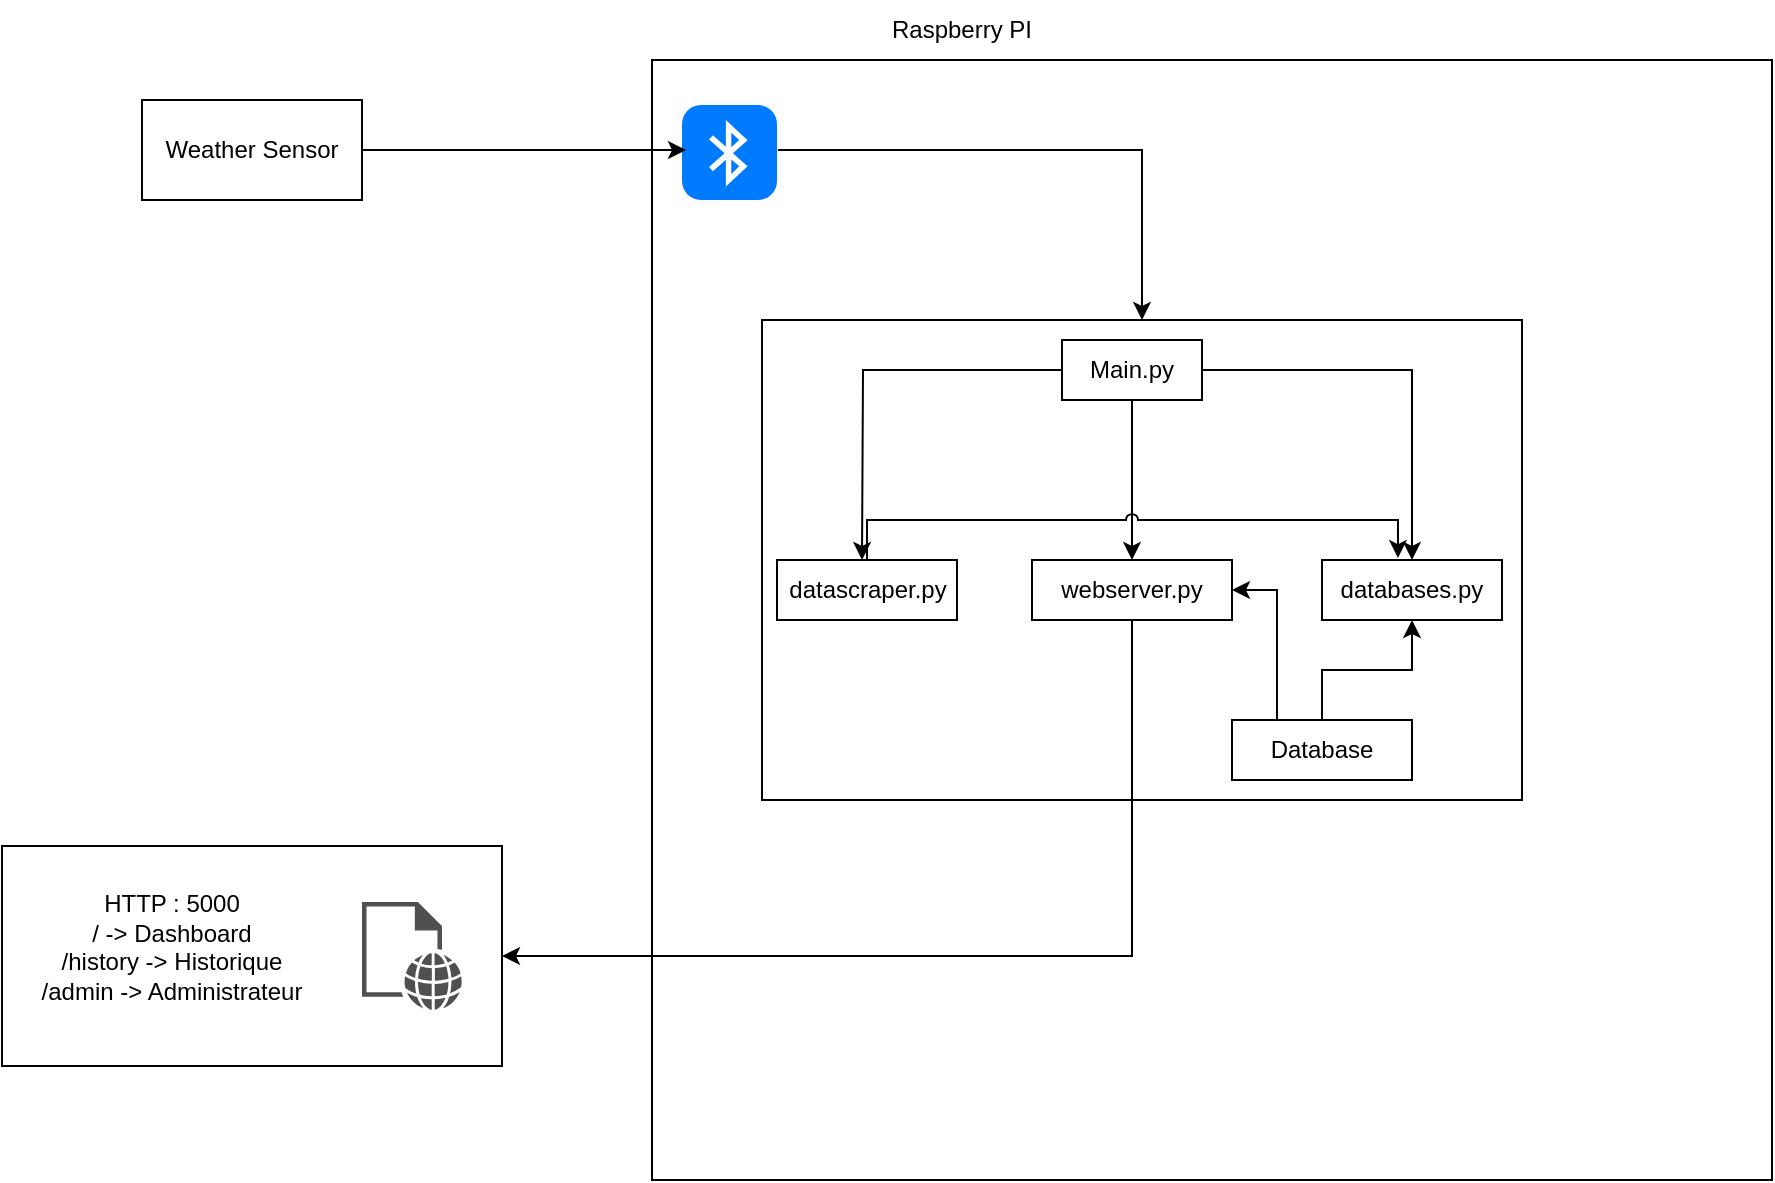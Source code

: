 <mxfile version="24.2.5" type="device">
  <diagram name="Page-1" id="bOhHcY0AFdvho1AANjnX">
    <mxGraphModel dx="1434" dy="854" grid="1" gridSize="10" guides="1" tooltips="1" connect="1" arrows="1" fold="1" page="1" pageScale="1" pageWidth="827" pageHeight="1169" math="0" shadow="0">
      <root>
        <mxCell id="0" />
        <mxCell id="1" parent="0" />
        <mxCell id="runi3Dr_zG13ChNVSIOy-2" value="Weather Sensor" style="html=1;whiteSpace=wrap;" vertex="1" parent="1">
          <mxGeometry x="110" y="130" width="110" height="50" as="geometry" />
        </mxCell>
        <mxCell id="runi3Dr_zG13ChNVSIOy-3" value="" style="whiteSpace=wrap;html=1;aspect=fixed;" vertex="1" parent="1">
          <mxGeometry x="365" y="110" width="560" height="560" as="geometry" />
        </mxCell>
        <mxCell id="runi3Dr_zG13ChNVSIOy-4" value="" style="rounded=0;whiteSpace=wrap;html=1;" vertex="1" parent="1">
          <mxGeometry x="420" y="240" width="380" height="240" as="geometry" />
        </mxCell>
        <mxCell id="runi3Dr_zG13ChNVSIOy-6" value="" style="html=1;strokeWidth=1;shadow=0;dashed=0;shape=mxgraph.ios7.misc.bluetooth;fillColor=#007AFF;strokeColor=none;buttonText=;strokeColor2=#222222;fontColor=#222222;fontSize=8;verticalLabelPosition=bottom;verticalAlign=top;align=center;sketch=0;" vertex="1" parent="1">
          <mxGeometry x="380" y="132.5" width="47.5" height="47.5" as="geometry" />
        </mxCell>
        <mxCell id="runi3Dr_zG13ChNVSIOy-7" value="Raspberry PI" style="text;html=1;align=center;verticalAlign=middle;whiteSpace=wrap;rounded=0;" vertex="1" parent="1">
          <mxGeometry x="470" y="80" width="100" height="30" as="geometry" />
        </mxCell>
        <mxCell id="runi3Dr_zG13ChNVSIOy-25" style="edgeStyle=orthogonalEdgeStyle;rounded=0;orthogonalLoop=1;jettySize=auto;html=1;exitX=0;exitY=0.5;exitDx=0;exitDy=0;" edge="1" parent="1" source="runi3Dr_zG13ChNVSIOy-8">
          <mxGeometry relative="1" as="geometry">
            <mxPoint x="470" y="360" as="targetPoint" />
          </mxGeometry>
        </mxCell>
        <mxCell id="runi3Dr_zG13ChNVSIOy-26" style="edgeStyle=orthogonalEdgeStyle;rounded=0;orthogonalLoop=1;jettySize=auto;html=1;exitX=0.5;exitY=1;exitDx=0;exitDy=0;entryX=0.5;entryY=0;entryDx=0;entryDy=0;" edge="1" parent="1" source="runi3Dr_zG13ChNVSIOy-8" target="runi3Dr_zG13ChNVSIOy-10">
          <mxGeometry relative="1" as="geometry" />
        </mxCell>
        <mxCell id="runi3Dr_zG13ChNVSIOy-27" style="edgeStyle=orthogonalEdgeStyle;rounded=0;orthogonalLoop=1;jettySize=auto;html=1;exitX=1;exitY=0.5;exitDx=0;exitDy=0;entryX=0.5;entryY=0;entryDx=0;entryDy=0;" edge="1" parent="1" source="runi3Dr_zG13ChNVSIOy-8" target="runi3Dr_zG13ChNVSIOy-11">
          <mxGeometry relative="1" as="geometry" />
        </mxCell>
        <mxCell id="runi3Dr_zG13ChNVSIOy-8" value="Main.py" style="rounded=0;whiteSpace=wrap;html=1;" vertex="1" parent="1">
          <mxGeometry x="570" y="250" width="70" height="30" as="geometry" />
        </mxCell>
        <mxCell id="runi3Dr_zG13ChNVSIOy-9" value="datascraper.py" style="rounded=0;whiteSpace=wrap;html=1;" vertex="1" parent="1">
          <mxGeometry x="427.5" y="360" width="90" height="30" as="geometry" />
        </mxCell>
        <mxCell id="runi3Dr_zG13ChNVSIOy-23" style="edgeStyle=orthogonalEdgeStyle;rounded=0;orthogonalLoop=1;jettySize=auto;html=1;exitX=0.5;exitY=1;exitDx=0;exitDy=0;entryX=1;entryY=0.5;entryDx=0;entryDy=0;" edge="1" parent="1" source="runi3Dr_zG13ChNVSIOy-10" target="runi3Dr_zG13ChNVSIOy-19">
          <mxGeometry relative="1" as="geometry" />
        </mxCell>
        <mxCell id="runi3Dr_zG13ChNVSIOy-10" value="webserver.py" style="rounded=0;whiteSpace=wrap;html=1;" vertex="1" parent="1">
          <mxGeometry x="555" y="360" width="100" height="30" as="geometry" />
        </mxCell>
        <mxCell id="runi3Dr_zG13ChNVSIOy-11" value="databases.py" style="rounded=0;whiteSpace=wrap;html=1;" vertex="1" parent="1">
          <mxGeometry x="700" y="360" width="90" height="30" as="geometry" />
        </mxCell>
        <mxCell id="runi3Dr_zG13ChNVSIOy-13" style="edgeStyle=orthogonalEdgeStyle;rounded=0;orthogonalLoop=1;jettySize=auto;html=1;exitX=0.25;exitY=0;exitDx=0;exitDy=0;entryX=1;entryY=0.5;entryDx=0;entryDy=0;" edge="1" parent="1" source="runi3Dr_zG13ChNVSIOy-12" target="runi3Dr_zG13ChNVSIOy-10">
          <mxGeometry relative="1" as="geometry" />
        </mxCell>
        <mxCell id="runi3Dr_zG13ChNVSIOy-14" style="edgeStyle=orthogonalEdgeStyle;rounded=0;orthogonalLoop=1;jettySize=auto;html=1;exitX=0.5;exitY=0;exitDx=0;exitDy=0;entryX=0.5;entryY=1;entryDx=0;entryDy=0;" edge="1" parent="1" source="runi3Dr_zG13ChNVSIOy-12" target="runi3Dr_zG13ChNVSIOy-11">
          <mxGeometry relative="1" as="geometry" />
        </mxCell>
        <mxCell id="runi3Dr_zG13ChNVSIOy-12" value="Database" style="rounded=0;whiteSpace=wrap;html=1;" vertex="1" parent="1">
          <mxGeometry x="655" y="440" width="90" height="30" as="geometry" />
        </mxCell>
        <mxCell id="runi3Dr_zG13ChNVSIOy-19" value="" style="html=1;whiteSpace=wrap;" vertex="1" parent="1">
          <mxGeometry x="40" y="503" width="250" height="110" as="geometry" />
        </mxCell>
        <mxCell id="runi3Dr_zG13ChNVSIOy-21" value="HTTP : 5000&lt;div&gt;/ -&amp;gt; Dashboard&lt;/div&gt;&lt;div&gt;/history -&amp;gt; Historique&lt;/div&gt;&lt;div&gt;/admin -&amp;gt; Administrateur&lt;/div&gt;&lt;div&gt;&lt;br&gt;&lt;/div&gt;&lt;div&gt;&lt;span style=&quot;color: rgba(0, 0, 0, 0); font-family: monospace; font-size: 0px; text-align: start; text-wrap: nowrap;&quot;&gt;%3CmxGraphModel%3E%3Croot%3E%3CmxCell%20id%3D%220%22%2F%3E%3CmxCell%20id%3D%221%22%20parent%3D%220%22%2F%3E%3CmxCell%20id%3D%222%22%20value%3D%22%22%20style%3D%22html%3D1%3BwhiteSpace%3Dwrap%3Bsketch%3D0%3BpointerEvents%3D1%3Bshadow%3D0%3Bdashed%3D0%3BstrokeColor%3Dnone%3BfillColor%3D%23505050%3BlabelPosition%3Dcenter%3BverticalLabelPosition%3Dbottom%3BverticalAlign%3Dtop%3BoutlineConnect%3D0%3Bshape%3Dmxgraph.office.concepts.web_page%3B%22%20vertex%3D%221%22%20parent%3D%221%22%3E%3CmxGeometry%20x%3D%22439.5%22%20y%3D%22560%22%20width%3D%2266%22%20height%3D%2270%22%20as%3D%22geometry%22%2F%3E%3C%2FmxCell%3E%3C%2Froot%3E%3C%2FmxGraphModel%3E&lt;/span&gt;&lt;span style=&quot;color: rgba(0, 0, 0, 0); font-family: monospace; font-size: 0px; text-align: start; text-wrap: nowrap; background-color: initial;&quot;&gt;%3CmxGraphModel%3E%3Croot%3E%3CmxCell%20id%3D%220%22%2F%3E%3CmxCell%20id%3D%221%22%20parent%3D%220%22%2F%3E%3CmxCell%20id%3D%222%22%20value%3D%22%22%20style%3D%22html%3D1%3BwhiteSpace%3Dwrap%3Bsketch%3D0%3BpointerEvents%3D1%3Bshadow%3D0%3Bdashed%3D0%3BstrokeColor%3Dnone%3BfillColor%3D%23505050%3BlabelPosition%3Dcenter%3BverticalLabelPosition%3Dbottom%3BverticalAlign%3Dtop%3BoutlineConnect%3D0%3Bshape%3Dmxgraph.office.concepts.web_page%3B%22%20vertex%3D%221%22%20parent%3D%221%22%3E%3CmxGeometry%20x%3D%22439.5%22%20y%3D%22560%22%20width%3D%2266%22%20height%3D%2270%22%20as%3D%22geometry%22%2F%3E%3C%2FmxCell%3E%3C%2Froot%3E%3C%2FmxGraphModel%3E&lt;/span&gt;&lt;span style=&quot;color: rgba(0, 0, 0, 0); font-family: monospace; font-size: 0px; text-align: start; text-wrap: nowrap; background-color: initial;&quot;&gt;%3CmxGraphModel%3E%3Croot%3E%3CmxCell%20id%3D%220%22%2F%3E%3CmxCell%20id%3D%221%22%20parent%3D%220%22%2F%3E%3CmxCell%20id%3D%222%22%20value%3D%22%22%20style%3D%22html%3D1%3BwhiteSpace%3Dwrap%3Bsketch%3D0%3BpointerEvents%3D1%3Bshadow%3D0%3Bdashed%3D0%3BstrokeColor%3Dnone%3BfillColor%3D%23505050%3BlabelPosition%3Dcenter%3BverticalLabelPosition%3Dbottom%3BverticalAlign%3Dtop%3BoutlineConnect%3D0%3Bshape%3Dmxgraph.office.concepts.web_page%3B%22%20vertex%3D%221%22%20parent%3D%221%22%3E%3CmxGeometry%20x%3D%22439.5%22%20y%3D%22560%22%20width%3D%2266%22%20height%3D%2270%22%20as%3D%22geometry%22%2F%3E%3C%2FmxCell%3E%3C%2Froot%3E%3C%2FmxGraphModel%3E&lt;/span&gt;&lt;span style=&quot;color: rgba(0, 0, 0, 0); font-family: monospace; font-size: 0px; text-align: start; text-wrap: nowrap; background-color: initial;&quot;&gt;%3CmxGraphModel%3E%3Croot%3E%3CmxCell%20id%3D%220%22%2F%3E%3CmxCell%20id%3D%221%22%20parent%3D%220%22%2F%3E%3CmxCell%20id%3D%222%22%20value%3D%22%22%20style%3D%22html%3D1%3BwhiteSpace%3Dwrap%3Bsketch%3D0%3BpointerEvents%3D1%3Bshadow%3D0%3Bdashed%3D0%3BstrokeColor%3Dnone%3BfillColor%3D%23505050%3BlabelPosition%3Dcenter%3BverticalLabelPosition%3Dbottom%3BverticalAlign%3Dtop%3BoutlineConnect%3D0%3Bshape%3Dmxgraph.office.concepts.web_page%3B%22%20vertex%3D%221%22%20parent%3D%221%22%3E%3CmxGeometry%20x%3D%22439.5%22%20y%3D%22560%22%20width%3D%2266%22%20height%3D%2270%22%20as%3D%22geometry%22%2F%3E%3C%2FmxCell%3E%3C%2Froot%3E%3C%2FmxGraphModel%3E&lt;/span&gt;&lt;br&gt;&lt;/div&gt;" style="text;html=1;align=center;verticalAlign=middle;whiteSpace=wrap;rounded=0;" vertex="1" parent="1">
          <mxGeometry x="50" y="500" width="150" height="135" as="geometry" />
        </mxCell>
        <mxCell id="runi3Dr_zG13ChNVSIOy-22" value="" style="sketch=0;pointerEvents=1;shadow=0;dashed=0;html=1;strokeColor=none;fillColor=#505050;labelPosition=center;verticalLabelPosition=bottom;verticalAlign=top;outlineConnect=0;align=center;shape=mxgraph.office.concepts.web_page;" vertex="1" parent="1">
          <mxGeometry x="220" y="531" width="50" height="54" as="geometry" />
        </mxCell>
        <mxCell id="runi3Dr_zG13ChNVSIOy-24" style="edgeStyle=orthogonalEdgeStyle;rounded=0;orthogonalLoop=1;jettySize=auto;html=1;entryX=0.422;entryY=-0.033;entryDx=0;entryDy=0;entryPerimeter=0;jumpStyle=arc;" edge="1" parent="1" source="runi3Dr_zG13ChNVSIOy-9" target="runi3Dr_zG13ChNVSIOy-11">
          <mxGeometry relative="1" as="geometry">
            <Array as="points">
              <mxPoint x="473" y="340" />
              <mxPoint x="738" y="340" />
            </Array>
          </mxGeometry>
        </mxCell>
        <mxCell id="runi3Dr_zG13ChNVSIOy-28" style="edgeStyle=orthogonalEdgeStyle;rounded=0;orthogonalLoop=1;jettySize=auto;html=1;exitX=1;exitY=0.5;exitDx=0;exitDy=0;entryX=0.042;entryY=0.474;entryDx=0;entryDy=0;entryPerimeter=0;" edge="1" parent="1" source="runi3Dr_zG13ChNVSIOy-2" target="runi3Dr_zG13ChNVSIOy-6">
          <mxGeometry relative="1" as="geometry" />
        </mxCell>
        <mxCell id="runi3Dr_zG13ChNVSIOy-29" style="edgeStyle=orthogonalEdgeStyle;rounded=0;orthogonalLoop=1;jettySize=auto;html=1;entryX=0.5;entryY=0;entryDx=0;entryDy=0;" edge="1" parent="1" target="runi3Dr_zG13ChNVSIOy-4">
          <mxGeometry relative="1" as="geometry">
            <mxPoint x="428" y="155" as="sourcePoint" />
            <mxPoint x="589.5" y="154.5" as="targetPoint" />
            <Array as="points">
              <mxPoint x="610" y="155" />
            </Array>
          </mxGeometry>
        </mxCell>
      </root>
    </mxGraphModel>
  </diagram>
</mxfile>
